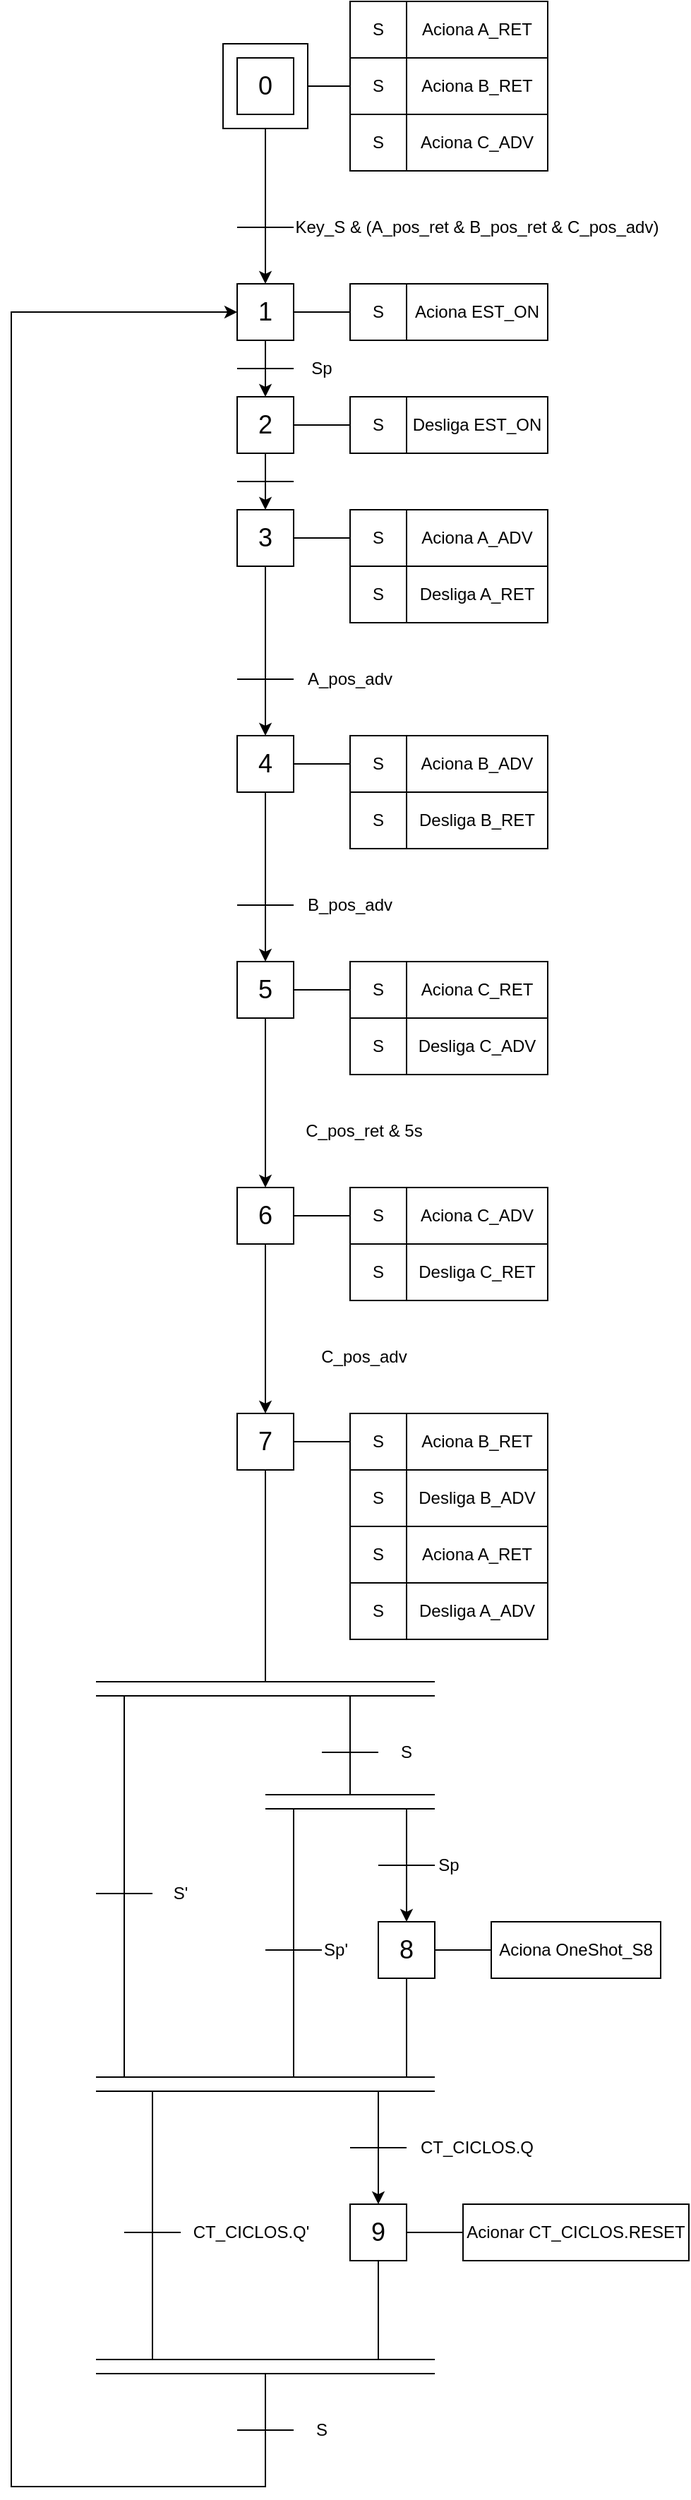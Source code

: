 <mxfile version="28.2.5">
  <diagram name="Página-1" id="C6gIqyBRJ2S_GrYtiM92">
    <mxGraphModel dx="1111" dy="467" grid="1" gridSize="10" guides="1" tooltips="1" connect="1" arrows="1" fold="1" page="1" pageScale="1" pageWidth="827" pageHeight="1169" math="0" shadow="0">
      <root>
        <mxCell id="0" />
        <mxCell id="1" parent="0" />
        <mxCell id="TUv3-__GxxW_FUCiXMgs-2" value="" style="rounded=0;whiteSpace=wrap;html=1;" vertex="1" parent="1">
          <mxGeometry x="230" y="30" width="60" height="60" as="geometry" />
        </mxCell>
        <mxCell id="TUv3-__GxxW_FUCiXMgs-1" value="&lt;font style=&quot;font-size: 18px;&quot;&gt;0&lt;/font&gt;" style="rounded=0;whiteSpace=wrap;html=1;" vertex="1" parent="1">
          <mxGeometry x="240" y="40" width="40" height="40" as="geometry" />
        </mxCell>
        <mxCell id="TUv3-__GxxW_FUCiXMgs-3" value="" style="endArrow=none;html=1;rounded=0;exitX=1;exitY=0.5;exitDx=0;exitDy=0;" edge="1" parent="1" source="TUv3-__GxxW_FUCiXMgs-2">
          <mxGeometry width="50" height="50" relative="1" as="geometry">
            <mxPoint x="510" y="280" as="sourcePoint" />
            <mxPoint x="320" y="60" as="targetPoint" />
          </mxGeometry>
        </mxCell>
        <mxCell id="TUv3-__GxxW_FUCiXMgs-4" value="Aciona A_RET" style="rounded=0;whiteSpace=wrap;html=1;" vertex="1" parent="1">
          <mxGeometry x="360" width="100" height="40" as="geometry" />
        </mxCell>
        <mxCell id="TUv3-__GxxW_FUCiXMgs-5" value="Aciona B_RET" style="rounded=0;whiteSpace=wrap;html=1;" vertex="1" parent="1">
          <mxGeometry x="360" y="40" width="100" height="40" as="geometry" />
        </mxCell>
        <mxCell id="TUv3-__GxxW_FUCiXMgs-6" value="Aciona C_ADV" style="rounded=0;whiteSpace=wrap;html=1;" vertex="1" parent="1">
          <mxGeometry x="360" y="80" width="100" height="40" as="geometry" />
        </mxCell>
        <mxCell id="TUv3-__GxxW_FUCiXMgs-7" value="" style="endArrow=classic;html=1;rounded=0;exitX=0.5;exitY=1;exitDx=0;exitDy=0;" edge="1" parent="1" source="TUv3-__GxxW_FUCiXMgs-2">
          <mxGeometry width="50" height="50" relative="1" as="geometry">
            <mxPoint x="510" y="280" as="sourcePoint" />
            <mxPoint x="260" y="200" as="targetPoint" />
          </mxGeometry>
        </mxCell>
        <mxCell id="TUv3-__GxxW_FUCiXMgs-8" value="" style="endArrow=none;html=1;rounded=0;" edge="1" parent="1">
          <mxGeometry width="50" height="50" relative="1" as="geometry">
            <mxPoint x="240" y="160" as="sourcePoint" />
            <mxPoint x="280" y="160" as="targetPoint" />
          </mxGeometry>
        </mxCell>
        <mxCell id="TUv3-__GxxW_FUCiXMgs-9" value="Key_S &amp;amp; (A_pos_ret &amp;amp; B_pos_ret &amp;amp; C_pos_adv)" style="text;html=1;align=center;verticalAlign=middle;whiteSpace=wrap;rounded=0;" vertex="1" parent="1">
          <mxGeometry x="280" y="150" width="260" height="20" as="geometry" />
        </mxCell>
        <mxCell id="TUv3-__GxxW_FUCiXMgs-10" value="&lt;font style=&quot;font-size: 18px;&quot;&gt;1&lt;/font&gt;" style="rounded=0;whiteSpace=wrap;html=1;" vertex="1" parent="1">
          <mxGeometry x="240" y="200" width="40" height="40" as="geometry" />
        </mxCell>
        <mxCell id="TUv3-__GxxW_FUCiXMgs-11" value="" style="endArrow=none;html=1;rounded=0;exitX=1;exitY=0.5;exitDx=0;exitDy=0;" edge="1" parent="1" source="TUv3-__GxxW_FUCiXMgs-10">
          <mxGeometry width="50" height="50" relative="1" as="geometry">
            <mxPoint x="390" y="250" as="sourcePoint" />
            <mxPoint x="320" y="220" as="targetPoint" />
          </mxGeometry>
        </mxCell>
        <mxCell id="TUv3-__GxxW_FUCiXMgs-12" value="Aciona EST_ON" style="rounded=0;whiteSpace=wrap;html=1;" vertex="1" parent="1">
          <mxGeometry x="360" y="200" width="100" height="40" as="geometry" />
        </mxCell>
        <mxCell id="TUv3-__GxxW_FUCiXMgs-13" value="&lt;font style=&quot;font-size: 18px;&quot;&gt;2&lt;/font&gt;" style="rounded=0;whiteSpace=wrap;html=1;" vertex="1" parent="1">
          <mxGeometry x="240" y="280" width="40" height="40" as="geometry" />
        </mxCell>
        <mxCell id="TUv3-__GxxW_FUCiXMgs-14" value="" style="endArrow=none;html=1;rounded=0;exitX=1;exitY=0.5;exitDx=0;exitDy=0;" edge="1" parent="1" source="TUv3-__GxxW_FUCiXMgs-13">
          <mxGeometry width="50" height="50" relative="1" as="geometry">
            <mxPoint x="390" y="330" as="sourcePoint" />
            <mxPoint x="320" y="300" as="targetPoint" />
          </mxGeometry>
        </mxCell>
        <mxCell id="TUv3-__GxxW_FUCiXMgs-15" value="Desliga EST_ON" style="rounded=0;whiteSpace=wrap;html=1;" vertex="1" parent="1">
          <mxGeometry x="360" y="280" width="100" height="40" as="geometry" />
        </mxCell>
        <mxCell id="TUv3-__GxxW_FUCiXMgs-16" value="" style="endArrow=classic;html=1;rounded=0;exitX=0.5;exitY=1;exitDx=0;exitDy=0;entryX=0.5;entryY=0;entryDx=0;entryDy=0;" edge="1" parent="1" source="TUv3-__GxxW_FUCiXMgs-10" target="TUv3-__GxxW_FUCiXMgs-13">
          <mxGeometry width="50" height="50" relative="1" as="geometry">
            <mxPoint x="390" y="280" as="sourcePoint" />
            <mxPoint x="440" y="230" as="targetPoint" />
          </mxGeometry>
        </mxCell>
        <mxCell id="TUv3-__GxxW_FUCiXMgs-17" value="" style="endArrow=none;html=1;rounded=0;" edge="1" parent="1">
          <mxGeometry width="50" height="50" relative="1" as="geometry">
            <mxPoint x="240" y="260" as="sourcePoint" />
            <mxPoint x="280" y="260" as="targetPoint" />
          </mxGeometry>
        </mxCell>
        <mxCell id="TUv3-__GxxW_FUCiXMgs-18" value="Sp" style="text;html=1;align=center;verticalAlign=middle;whiteSpace=wrap;rounded=0;" vertex="1" parent="1">
          <mxGeometry x="280" y="250" width="40" height="20" as="geometry" />
        </mxCell>
        <mxCell id="TUv3-__GxxW_FUCiXMgs-19" value="S" style="rounded=0;whiteSpace=wrap;html=1;" vertex="1" parent="1">
          <mxGeometry x="320" y="200" width="40" height="40" as="geometry" />
        </mxCell>
        <mxCell id="TUv3-__GxxW_FUCiXMgs-20" value="S" style="rounded=0;whiteSpace=wrap;html=1;" vertex="1" parent="1">
          <mxGeometry x="320" y="280" width="40" height="40" as="geometry" />
        </mxCell>
        <mxCell id="TUv3-__GxxW_FUCiXMgs-21" value="&lt;font style=&quot;font-size: 18px;&quot;&gt;3&lt;/font&gt;" style="rounded=0;whiteSpace=wrap;html=1;" vertex="1" parent="1">
          <mxGeometry x="240" y="360" width="40" height="40" as="geometry" />
        </mxCell>
        <mxCell id="TUv3-__GxxW_FUCiXMgs-22" value="" style="endArrow=none;html=1;rounded=0;exitX=1;exitY=0.5;exitDx=0;exitDy=0;" edge="1" parent="1" source="TUv3-__GxxW_FUCiXMgs-21">
          <mxGeometry width="50" height="50" relative="1" as="geometry">
            <mxPoint x="390" y="410" as="sourcePoint" />
            <mxPoint x="320" y="380" as="targetPoint" />
          </mxGeometry>
        </mxCell>
        <mxCell id="TUv3-__GxxW_FUCiXMgs-23" value="Aciona A_ADV" style="rounded=0;whiteSpace=wrap;html=1;" vertex="1" parent="1">
          <mxGeometry x="360" y="360" width="100" height="40" as="geometry" />
        </mxCell>
        <mxCell id="TUv3-__GxxW_FUCiXMgs-24" value="" style="endArrow=classic;html=1;rounded=0;exitX=0.5;exitY=1;exitDx=0;exitDy=0;entryX=0.5;entryY=0;entryDx=0;entryDy=0;" edge="1" parent="1" target="TUv3-__GxxW_FUCiXMgs-21">
          <mxGeometry width="50" height="50" relative="1" as="geometry">
            <mxPoint x="260" y="320" as="sourcePoint" />
            <mxPoint x="440" y="310" as="targetPoint" />
          </mxGeometry>
        </mxCell>
        <mxCell id="TUv3-__GxxW_FUCiXMgs-25" value="" style="endArrow=none;html=1;rounded=0;" edge="1" parent="1">
          <mxGeometry width="50" height="50" relative="1" as="geometry">
            <mxPoint x="240" y="340" as="sourcePoint" />
            <mxPoint x="280" y="340" as="targetPoint" />
          </mxGeometry>
        </mxCell>
        <mxCell id="TUv3-__GxxW_FUCiXMgs-27" value="S" style="rounded=0;whiteSpace=wrap;html=1;" vertex="1" parent="1">
          <mxGeometry x="320" y="360" width="40" height="40" as="geometry" />
        </mxCell>
        <mxCell id="TUv3-__GxxW_FUCiXMgs-28" value="&lt;font style=&quot;font-size: 18px;&quot;&gt;4&lt;/font&gt;" style="rounded=0;whiteSpace=wrap;html=1;" vertex="1" parent="1">
          <mxGeometry x="240" y="520" width="40" height="40" as="geometry" />
        </mxCell>
        <mxCell id="TUv3-__GxxW_FUCiXMgs-29" value="" style="endArrow=none;html=1;rounded=0;exitX=1;exitY=0.5;exitDx=0;exitDy=0;" edge="1" parent="1" source="TUv3-__GxxW_FUCiXMgs-28">
          <mxGeometry width="50" height="50" relative="1" as="geometry">
            <mxPoint x="390" y="570" as="sourcePoint" />
            <mxPoint x="320" y="540" as="targetPoint" />
          </mxGeometry>
        </mxCell>
        <mxCell id="TUv3-__GxxW_FUCiXMgs-30" value="Aciona B_ADV" style="rounded=0;whiteSpace=wrap;html=1;" vertex="1" parent="1">
          <mxGeometry x="360" y="520" width="100" height="40" as="geometry" />
        </mxCell>
        <mxCell id="TUv3-__GxxW_FUCiXMgs-31" value="" style="endArrow=classic;html=1;rounded=0;exitX=0.5;exitY=1;exitDx=0;exitDy=0;entryX=0.5;entryY=0;entryDx=0;entryDy=0;" edge="1" parent="1" target="TUv3-__GxxW_FUCiXMgs-28">
          <mxGeometry width="50" height="50" relative="1" as="geometry">
            <mxPoint x="260" y="400" as="sourcePoint" />
            <mxPoint x="440" y="390" as="targetPoint" />
          </mxGeometry>
        </mxCell>
        <mxCell id="TUv3-__GxxW_FUCiXMgs-32" value="" style="endArrow=none;html=1;rounded=0;" edge="1" parent="1">
          <mxGeometry width="50" height="50" relative="1" as="geometry">
            <mxPoint x="240" y="480" as="sourcePoint" />
            <mxPoint x="280" y="480" as="targetPoint" />
          </mxGeometry>
        </mxCell>
        <mxCell id="TUv3-__GxxW_FUCiXMgs-33" value="A_pos_adv" style="text;html=1;align=center;verticalAlign=middle;whiteSpace=wrap;rounded=0;" vertex="1" parent="1">
          <mxGeometry x="280" y="470" width="80" height="20" as="geometry" />
        </mxCell>
        <mxCell id="TUv3-__GxxW_FUCiXMgs-34" value="S" style="rounded=0;whiteSpace=wrap;html=1;" vertex="1" parent="1">
          <mxGeometry x="320" y="520" width="40" height="40" as="geometry" />
        </mxCell>
        <mxCell id="TUv3-__GxxW_FUCiXMgs-35" value="S" style="rounded=0;whiteSpace=wrap;html=1;" vertex="1" parent="1">
          <mxGeometry x="320" width="40" height="40" as="geometry" />
        </mxCell>
        <mxCell id="TUv3-__GxxW_FUCiXMgs-36" value="S" style="rounded=0;whiteSpace=wrap;html=1;" vertex="1" parent="1">
          <mxGeometry x="320" y="40" width="40" height="40" as="geometry" />
        </mxCell>
        <mxCell id="TUv3-__GxxW_FUCiXMgs-37" value="S" style="rounded=0;whiteSpace=wrap;html=1;" vertex="1" parent="1">
          <mxGeometry x="320" y="80" width="40" height="40" as="geometry" />
        </mxCell>
        <mxCell id="TUv3-__GxxW_FUCiXMgs-38" value="Desliga A_RET" style="rounded=0;whiteSpace=wrap;html=1;" vertex="1" parent="1">
          <mxGeometry x="360" y="400" width="100" height="40" as="geometry" />
        </mxCell>
        <mxCell id="TUv3-__GxxW_FUCiXMgs-39" value="S" style="rounded=0;whiteSpace=wrap;html=1;" vertex="1" parent="1">
          <mxGeometry x="320" y="400" width="40" height="40" as="geometry" />
        </mxCell>
        <mxCell id="TUv3-__GxxW_FUCiXMgs-40" value="Desliga B_RET" style="rounded=0;whiteSpace=wrap;html=1;" vertex="1" parent="1">
          <mxGeometry x="360" y="560" width="100" height="40" as="geometry" />
        </mxCell>
        <mxCell id="TUv3-__GxxW_FUCiXMgs-41" value="S" style="rounded=0;whiteSpace=wrap;html=1;" vertex="1" parent="1">
          <mxGeometry x="320" y="560" width="40" height="40" as="geometry" />
        </mxCell>
        <mxCell id="TUv3-__GxxW_FUCiXMgs-42" value="&lt;font style=&quot;font-size: 18px;&quot;&gt;5&lt;/font&gt;" style="rounded=0;whiteSpace=wrap;html=1;" vertex="1" parent="1">
          <mxGeometry x="240" y="680" width="40" height="40" as="geometry" />
        </mxCell>
        <mxCell id="TUv3-__GxxW_FUCiXMgs-43" value="" style="endArrow=none;html=1;rounded=0;exitX=1;exitY=0.5;exitDx=0;exitDy=0;" edge="1" parent="1" source="TUv3-__GxxW_FUCiXMgs-42">
          <mxGeometry width="50" height="50" relative="1" as="geometry">
            <mxPoint x="390" y="730" as="sourcePoint" />
            <mxPoint x="320" y="700" as="targetPoint" />
          </mxGeometry>
        </mxCell>
        <mxCell id="TUv3-__GxxW_FUCiXMgs-44" value="Aciona C_RET" style="rounded=0;whiteSpace=wrap;html=1;" vertex="1" parent="1">
          <mxGeometry x="360" y="680" width="100" height="40" as="geometry" />
        </mxCell>
        <mxCell id="TUv3-__GxxW_FUCiXMgs-45" value="" style="endArrow=classic;html=1;rounded=0;exitX=0.5;exitY=1;exitDx=0;exitDy=0;entryX=0.5;entryY=0;entryDx=0;entryDy=0;" edge="1" parent="1" target="TUv3-__GxxW_FUCiXMgs-42">
          <mxGeometry width="50" height="50" relative="1" as="geometry">
            <mxPoint x="260" y="560" as="sourcePoint" />
            <mxPoint x="440" y="550" as="targetPoint" />
          </mxGeometry>
        </mxCell>
        <mxCell id="TUv3-__GxxW_FUCiXMgs-46" value="" style="endArrow=none;html=1;rounded=0;" edge="1" parent="1">
          <mxGeometry width="50" height="50" relative="1" as="geometry">
            <mxPoint x="240" y="640" as="sourcePoint" />
            <mxPoint x="280" y="640" as="targetPoint" />
          </mxGeometry>
        </mxCell>
        <mxCell id="TUv3-__GxxW_FUCiXMgs-47" value="B_pos_adv" style="text;html=1;align=center;verticalAlign=middle;whiteSpace=wrap;rounded=0;" vertex="1" parent="1">
          <mxGeometry x="280" y="630" width="80" height="20" as="geometry" />
        </mxCell>
        <mxCell id="TUv3-__GxxW_FUCiXMgs-48" value="S" style="rounded=0;whiteSpace=wrap;html=1;" vertex="1" parent="1">
          <mxGeometry x="320" y="680" width="40" height="40" as="geometry" />
        </mxCell>
        <mxCell id="TUv3-__GxxW_FUCiXMgs-49" value="Desliga C_ADV" style="rounded=0;whiteSpace=wrap;html=1;" vertex="1" parent="1">
          <mxGeometry x="360" y="720" width="100" height="40" as="geometry" />
        </mxCell>
        <mxCell id="TUv3-__GxxW_FUCiXMgs-50" value="S" style="rounded=0;whiteSpace=wrap;html=1;" vertex="1" parent="1">
          <mxGeometry x="320" y="720" width="40" height="40" as="geometry" />
        </mxCell>
        <mxCell id="TUv3-__GxxW_FUCiXMgs-51" value="&lt;font style=&quot;font-size: 18px;&quot;&gt;6&lt;/font&gt;" style="rounded=0;whiteSpace=wrap;html=1;" vertex="1" parent="1">
          <mxGeometry x="240" y="840" width="40" height="40" as="geometry" />
        </mxCell>
        <mxCell id="TUv3-__GxxW_FUCiXMgs-52" value="" style="endArrow=none;html=1;rounded=0;exitX=1;exitY=0.5;exitDx=0;exitDy=0;" edge="1" parent="1" source="TUv3-__GxxW_FUCiXMgs-51">
          <mxGeometry width="50" height="50" relative="1" as="geometry">
            <mxPoint x="390" y="890" as="sourcePoint" />
            <mxPoint x="320" y="860" as="targetPoint" />
          </mxGeometry>
        </mxCell>
        <mxCell id="TUv3-__GxxW_FUCiXMgs-53" value="Aciona C_ADV" style="rounded=0;whiteSpace=wrap;html=1;" vertex="1" parent="1">
          <mxGeometry x="360" y="840" width="100" height="40" as="geometry" />
        </mxCell>
        <mxCell id="TUv3-__GxxW_FUCiXMgs-54" value="S" style="rounded=0;whiteSpace=wrap;html=1;" vertex="1" parent="1">
          <mxGeometry x="320" y="840" width="40" height="40" as="geometry" />
        </mxCell>
        <mxCell id="TUv3-__GxxW_FUCiXMgs-55" value="Desliga C_RET" style="rounded=0;whiteSpace=wrap;html=1;" vertex="1" parent="1">
          <mxGeometry x="360" y="880" width="100" height="40" as="geometry" />
        </mxCell>
        <mxCell id="TUv3-__GxxW_FUCiXMgs-56" value="S" style="rounded=0;whiteSpace=wrap;html=1;" vertex="1" parent="1">
          <mxGeometry x="320" y="880" width="40" height="40" as="geometry" />
        </mxCell>
        <mxCell id="TUv3-__GxxW_FUCiXMgs-57" value="" style="endArrow=classic;html=1;rounded=0;exitX=0.5;exitY=1;exitDx=0;exitDy=0;entryX=0.5;entryY=0;entryDx=0;entryDy=0;" edge="1" parent="1">
          <mxGeometry width="50" height="50" relative="1" as="geometry">
            <mxPoint x="260" y="720" as="sourcePoint" />
            <mxPoint x="260" y="840" as="targetPoint" />
          </mxGeometry>
        </mxCell>
        <mxCell id="TUv3-__GxxW_FUCiXMgs-58" value="" style="endArrow=none;html=1;rounded=0;" edge="1" parent="1">
          <mxGeometry width="50" height="50" relative="1" as="geometry">
            <mxPoint x="240" y="840" as="sourcePoint" />
            <mxPoint x="280" y="840" as="targetPoint" />
          </mxGeometry>
        </mxCell>
        <mxCell id="TUv3-__GxxW_FUCiXMgs-59" value="C_pos_ret &amp;amp; 5s" style="text;html=1;align=center;verticalAlign=middle;whiteSpace=wrap;rounded=0;" vertex="1" parent="1">
          <mxGeometry x="280" y="790" width="100" height="20" as="geometry" />
        </mxCell>
        <mxCell id="TUv3-__GxxW_FUCiXMgs-60" value="&lt;font style=&quot;font-size: 18px;&quot;&gt;7&lt;/font&gt;" style="rounded=0;whiteSpace=wrap;html=1;" vertex="1" parent="1">
          <mxGeometry x="240" y="1000" width="40" height="40" as="geometry" />
        </mxCell>
        <mxCell id="TUv3-__GxxW_FUCiXMgs-61" value="" style="endArrow=none;html=1;rounded=0;exitX=1;exitY=0.5;exitDx=0;exitDy=0;" edge="1" parent="1" source="TUv3-__GxxW_FUCiXMgs-60">
          <mxGeometry width="50" height="50" relative="1" as="geometry">
            <mxPoint x="390" y="1050" as="sourcePoint" />
            <mxPoint x="320" y="1020" as="targetPoint" />
          </mxGeometry>
        </mxCell>
        <mxCell id="TUv3-__GxxW_FUCiXMgs-62" value="Aciona B_RET" style="rounded=0;whiteSpace=wrap;html=1;" vertex="1" parent="1">
          <mxGeometry x="360" y="1000" width="100" height="40" as="geometry" />
        </mxCell>
        <mxCell id="TUv3-__GxxW_FUCiXMgs-63" value="S" style="rounded=0;whiteSpace=wrap;html=1;" vertex="1" parent="1">
          <mxGeometry x="320" y="1000" width="40" height="40" as="geometry" />
        </mxCell>
        <mxCell id="TUv3-__GxxW_FUCiXMgs-64" value="Desliga B_ADV" style="rounded=0;whiteSpace=wrap;html=1;" vertex="1" parent="1">
          <mxGeometry x="360" y="1040" width="100" height="40" as="geometry" />
        </mxCell>
        <mxCell id="TUv3-__GxxW_FUCiXMgs-65" value="S" style="rounded=0;whiteSpace=wrap;html=1;" vertex="1" parent="1">
          <mxGeometry x="320" y="1040" width="40" height="40" as="geometry" />
        </mxCell>
        <mxCell id="TUv3-__GxxW_FUCiXMgs-66" value="" style="endArrow=classic;html=1;rounded=0;exitX=0.5;exitY=1;exitDx=0;exitDy=0;entryX=0.5;entryY=0;entryDx=0;entryDy=0;" edge="1" parent="1">
          <mxGeometry width="50" height="50" relative="1" as="geometry">
            <mxPoint x="260" y="880" as="sourcePoint" />
            <mxPoint x="260" y="1000" as="targetPoint" />
          </mxGeometry>
        </mxCell>
        <mxCell id="TUv3-__GxxW_FUCiXMgs-67" value="" style="endArrow=none;html=1;rounded=0;" edge="1" parent="1">
          <mxGeometry width="50" height="50" relative="1" as="geometry">
            <mxPoint x="240" y="1000" as="sourcePoint" />
            <mxPoint x="280" y="1000" as="targetPoint" />
          </mxGeometry>
        </mxCell>
        <mxCell id="TUv3-__GxxW_FUCiXMgs-68" value="C_pos_adv" style="text;html=1;align=center;verticalAlign=middle;whiteSpace=wrap;rounded=0;" vertex="1" parent="1">
          <mxGeometry x="280" y="950" width="100" height="20" as="geometry" />
        </mxCell>
        <mxCell id="TUv3-__GxxW_FUCiXMgs-69" value="Aciona A_RET" style="rounded=0;whiteSpace=wrap;html=1;" vertex="1" parent="1">
          <mxGeometry x="360" y="1080" width="100" height="40" as="geometry" />
        </mxCell>
        <mxCell id="TUv3-__GxxW_FUCiXMgs-70" value="S" style="rounded=0;whiteSpace=wrap;html=1;" vertex="1" parent="1">
          <mxGeometry x="320" y="1080" width="40" height="40" as="geometry" />
        </mxCell>
        <mxCell id="TUv3-__GxxW_FUCiXMgs-71" value="Desliga A_ADV" style="rounded=0;whiteSpace=wrap;html=1;" vertex="1" parent="1">
          <mxGeometry x="360" y="1120" width="100" height="40" as="geometry" />
        </mxCell>
        <mxCell id="TUv3-__GxxW_FUCiXMgs-72" value="S" style="rounded=0;whiteSpace=wrap;html=1;" vertex="1" parent="1">
          <mxGeometry x="320" y="1120" width="40" height="40" as="geometry" />
        </mxCell>
        <mxCell id="TUv3-__GxxW_FUCiXMgs-73" value="" style="endArrow=none;html=1;rounded=0;entryX=0.5;entryY=1;entryDx=0;entryDy=0;" edge="1" parent="1" target="TUv3-__GxxW_FUCiXMgs-60">
          <mxGeometry width="50" height="50" relative="1" as="geometry">
            <mxPoint x="260" y="1190" as="sourcePoint" />
            <mxPoint x="440" y="1070" as="targetPoint" />
          </mxGeometry>
        </mxCell>
        <mxCell id="TUv3-__GxxW_FUCiXMgs-74" value="" style="endArrow=none;html=1;rounded=0;" edge="1" parent="1">
          <mxGeometry width="50" height="50" relative="1" as="geometry">
            <mxPoint x="140" y="1190" as="sourcePoint" />
            <mxPoint x="380" y="1190" as="targetPoint" />
          </mxGeometry>
        </mxCell>
        <mxCell id="TUv3-__GxxW_FUCiXMgs-75" value="" style="endArrow=none;html=1;rounded=0;" edge="1" parent="1">
          <mxGeometry width="50" height="50" relative="1" as="geometry">
            <mxPoint x="140" y="1200" as="sourcePoint" />
            <mxPoint x="380" y="1200" as="targetPoint" />
          </mxGeometry>
        </mxCell>
        <mxCell id="TUv3-__GxxW_FUCiXMgs-76" value="" style="endArrow=none;html=1;rounded=0;" edge="1" parent="1">
          <mxGeometry width="50" height="50" relative="1" as="geometry">
            <mxPoint x="160" y="1200" as="sourcePoint" />
            <mxPoint x="160" y="1470" as="targetPoint" />
          </mxGeometry>
        </mxCell>
        <mxCell id="TUv3-__GxxW_FUCiXMgs-77" value="" style="endArrow=none;html=1;rounded=0;" edge="1" parent="1">
          <mxGeometry width="50" height="50" relative="1" as="geometry">
            <mxPoint x="320" y="1200" as="sourcePoint" />
            <mxPoint x="320" y="1270" as="targetPoint" />
          </mxGeometry>
        </mxCell>
        <mxCell id="TUv3-__GxxW_FUCiXMgs-78" value="" style="endArrow=none;html=1;rounded=0;" edge="1" parent="1">
          <mxGeometry width="50" height="50" relative="1" as="geometry">
            <mxPoint x="260" y="1270" as="sourcePoint" />
            <mxPoint x="380" y="1270" as="targetPoint" />
          </mxGeometry>
        </mxCell>
        <mxCell id="TUv3-__GxxW_FUCiXMgs-79" value="" style="endArrow=none;html=1;rounded=0;" edge="1" parent="1">
          <mxGeometry width="50" height="50" relative="1" as="geometry">
            <mxPoint x="260" y="1280" as="sourcePoint" />
            <mxPoint x="380" y="1280" as="targetPoint" />
          </mxGeometry>
        </mxCell>
        <mxCell id="TUv3-__GxxW_FUCiXMgs-80" value="" style="endArrow=none;html=1;rounded=0;" edge="1" parent="1">
          <mxGeometry width="50" height="50" relative="1" as="geometry">
            <mxPoint x="300" y="1240" as="sourcePoint" />
            <mxPoint x="340" y="1240" as="targetPoint" />
          </mxGeometry>
        </mxCell>
        <mxCell id="TUv3-__GxxW_FUCiXMgs-81" value="S" style="text;html=1;align=center;verticalAlign=middle;whiteSpace=wrap;rounded=0;" vertex="1" parent="1">
          <mxGeometry x="340" y="1230" width="40" height="20" as="geometry" />
        </mxCell>
        <mxCell id="TUv3-__GxxW_FUCiXMgs-82" value="" style="endArrow=none;html=1;rounded=0;" edge="1" parent="1">
          <mxGeometry width="50" height="50" relative="1" as="geometry">
            <mxPoint x="280" y="1280" as="sourcePoint" />
            <mxPoint x="280" y="1470" as="targetPoint" />
          </mxGeometry>
        </mxCell>
        <mxCell id="TUv3-__GxxW_FUCiXMgs-83" value="" style="endArrow=none;html=1;rounded=0;entryX=0;entryY=0.5;entryDx=0;entryDy=0;" edge="1" parent="1" target="TUv3-__GxxW_FUCiXMgs-84">
          <mxGeometry width="50" height="50" relative="1" as="geometry">
            <mxPoint x="260" y="1380" as="sourcePoint" />
            <mxPoint x="300" y="1380" as="targetPoint" />
          </mxGeometry>
        </mxCell>
        <mxCell id="TUv3-__GxxW_FUCiXMgs-84" value="Sp&#39;" style="text;html=1;align=center;verticalAlign=middle;whiteSpace=wrap;rounded=0;" vertex="1" parent="1">
          <mxGeometry x="300" y="1370" width="20" height="20" as="geometry" />
        </mxCell>
        <mxCell id="TUv3-__GxxW_FUCiXMgs-86" value="" style="endArrow=none;html=1;rounded=0;" edge="1" parent="1">
          <mxGeometry width="50" height="50" relative="1" as="geometry">
            <mxPoint x="340" y="1320" as="sourcePoint" />
            <mxPoint x="380" y="1320" as="targetPoint" />
          </mxGeometry>
        </mxCell>
        <mxCell id="TUv3-__GxxW_FUCiXMgs-87" value="Sp" style="text;html=1;align=center;verticalAlign=middle;whiteSpace=wrap;rounded=0;" vertex="1" parent="1">
          <mxGeometry x="380" y="1310" width="20" height="20" as="geometry" />
        </mxCell>
        <mxCell id="TUv3-__GxxW_FUCiXMgs-88" value="&lt;font style=&quot;font-size: 18px;&quot;&gt;8&lt;/font&gt;" style="rounded=0;whiteSpace=wrap;html=1;" vertex="1" parent="1">
          <mxGeometry x="340" y="1360" width="40" height="40" as="geometry" />
        </mxCell>
        <mxCell id="TUv3-__GxxW_FUCiXMgs-89" value="" style="endArrow=classic;html=1;rounded=0;entryX=0.5;entryY=0;entryDx=0;entryDy=0;" edge="1" parent="1" target="TUv3-__GxxW_FUCiXMgs-88">
          <mxGeometry width="50" height="50" relative="1" as="geometry">
            <mxPoint x="360" y="1280" as="sourcePoint" />
            <mxPoint x="420" y="1280" as="targetPoint" />
          </mxGeometry>
        </mxCell>
        <mxCell id="TUv3-__GxxW_FUCiXMgs-90" value="" style="endArrow=none;html=1;rounded=0;exitX=1;exitY=0.5;exitDx=0;exitDy=0;" edge="1" parent="1" source="TUv3-__GxxW_FUCiXMgs-88">
          <mxGeometry width="50" height="50" relative="1" as="geometry">
            <mxPoint x="370" y="1300" as="sourcePoint" />
            <mxPoint x="420" y="1380" as="targetPoint" />
          </mxGeometry>
        </mxCell>
        <mxCell id="TUv3-__GxxW_FUCiXMgs-91" value="Aciona OneShot_S8" style="rounded=0;whiteSpace=wrap;html=1;" vertex="1" parent="1">
          <mxGeometry x="420" y="1360" width="120" height="40" as="geometry" />
        </mxCell>
        <mxCell id="TUv3-__GxxW_FUCiXMgs-92" value="" style="endArrow=none;html=1;rounded=0;" edge="1" parent="1">
          <mxGeometry width="50" height="50" relative="1" as="geometry">
            <mxPoint x="360" y="1400" as="sourcePoint" />
            <mxPoint x="360" y="1470" as="targetPoint" />
          </mxGeometry>
        </mxCell>
        <mxCell id="TUv3-__GxxW_FUCiXMgs-93" value="" style="endArrow=none;html=1;rounded=0;" edge="1" parent="1">
          <mxGeometry width="50" height="50" relative="1" as="geometry">
            <mxPoint x="140" y="1340" as="sourcePoint" />
            <mxPoint x="180" y="1340" as="targetPoint" />
          </mxGeometry>
        </mxCell>
        <mxCell id="TUv3-__GxxW_FUCiXMgs-94" value="S&#39;" style="text;html=1;align=center;verticalAlign=middle;whiteSpace=wrap;rounded=0;" vertex="1" parent="1">
          <mxGeometry x="180" y="1330" width="40" height="20" as="geometry" />
        </mxCell>
        <mxCell id="TUv3-__GxxW_FUCiXMgs-95" value="" style="endArrow=none;html=1;rounded=0;" edge="1" parent="1">
          <mxGeometry width="50" height="50" relative="1" as="geometry">
            <mxPoint x="140" y="1470" as="sourcePoint" />
            <mxPoint x="380" y="1470" as="targetPoint" />
          </mxGeometry>
        </mxCell>
        <mxCell id="TUv3-__GxxW_FUCiXMgs-96" value="" style="endArrow=none;html=1;rounded=0;" edge="1" parent="1">
          <mxGeometry width="50" height="50" relative="1" as="geometry">
            <mxPoint x="140" y="1480" as="sourcePoint" />
            <mxPoint x="380" y="1480" as="targetPoint" />
          </mxGeometry>
        </mxCell>
        <mxCell id="TUv3-__GxxW_FUCiXMgs-98" value="" style="endArrow=classic;html=1;rounded=0;" edge="1" parent="1">
          <mxGeometry width="50" height="50" relative="1" as="geometry">
            <mxPoint x="340" y="1480" as="sourcePoint" />
            <mxPoint x="340" y="1560" as="targetPoint" />
          </mxGeometry>
        </mxCell>
        <mxCell id="TUv3-__GxxW_FUCiXMgs-99" value="" style="endArrow=none;html=1;rounded=0;" edge="1" parent="1">
          <mxGeometry width="50" height="50" relative="1" as="geometry">
            <mxPoint x="320" y="1520" as="sourcePoint" />
            <mxPoint x="360" y="1520" as="targetPoint" />
          </mxGeometry>
        </mxCell>
        <mxCell id="TUv3-__GxxW_FUCiXMgs-100" value="CT_CICLOS.Q" style="text;html=1;align=center;verticalAlign=middle;whiteSpace=wrap;rounded=0;" vertex="1" parent="1">
          <mxGeometry x="360" y="1510" width="100" height="20" as="geometry" />
        </mxCell>
        <mxCell id="TUv3-__GxxW_FUCiXMgs-101" value="&lt;font style=&quot;font-size: 18px;&quot;&gt;9&lt;/font&gt;" style="rounded=0;whiteSpace=wrap;html=1;" vertex="1" parent="1">
          <mxGeometry x="320" y="1560" width="40" height="40" as="geometry" />
        </mxCell>
        <mxCell id="TUv3-__GxxW_FUCiXMgs-102" value="" style="endArrow=none;html=1;rounded=0;exitX=1;exitY=0.5;exitDx=0;exitDy=0;" edge="1" parent="1" source="TUv3-__GxxW_FUCiXMgs-101">
          <mxGeometry width="50" height="50" relative="1" as="geometry">
            <mxPoint x="390" y="1510" as="sourcePoint" />
            <mxPoint x="400" y="1580" as="targetPoint" />
          </mxGeometry>
        </mxCell>
        <mxCell id="TUv3-__GxxW_FUCiXMgs-103" value="Acionar CT_CICLOS.RESET" style="rounded=0;whiteSpace=wrap;html=1;" vertex="1" parent="1">
          <mxGeometry x="400" y="1560" width="160" height="40" as="geometry" />
        </mxCell>
        <mxCell id="TUv3-__GxxW_FUCiXMgs-105" value="" style="endArrow=none;html=1;rounded=0;" edge="1" parent="1">
          <mxGeometry width="50" height="50" relative="1" as="geometry">
            <mxPoint x="180" y="1480" as="sourcePoint" />
            <mxPoint x="180" y="1670" as="targetPoint" />
          </mxGeometry>
        </mxCell>
        <mxCell id="TUv3-__GxxW_FUCiXMgs-106" value="" style="endArrow=none;html=1;rounded=0;exitX=0.5;exitY=1;exitDx=0;exitDy=0;" edge="1" parent="1" source="TUv3-__GxxW_FUCiXMgs-101">
          <mxGeometry width="50" height="50" relative="1" as="geometry">
            <mxPoint x="390" y="1630" as="sourcePoint" />
            <mxPoint x="340" y="1670" as="targetPoint" />
          </mxGeometry>
        </mxCell>
        <mxCell id="TUv3-__GxxW_FUCiXMgs-107" value="" style="endArrow=none;html=1;rounded=0;" edge="1" parent="1">
          <mxGeometry width="50" height="50" relative="1" as="geometry">
            <mxPoint x="140" y="1670" as="sourcePoint" />
            <mxPoint x="380" y="1670" as="targetPoint" />
          </mxGeometry>
        </mxCell>
        <mxCell id="TUv3-__GxxW_FUCiXMgs-108" value="" style="endArrow=none;html=1;rounded=0;" edge="1" parent="1">
          <mxGeometry width="50" height="50" relative="1" as="geometry">
            <mxPoint x="140" y="1680" as="sourcePoint" />
            <mxPoint x="380" y="1680" as="targetPoint" />
          </mxGeometry>
        </mxCell>
        <mxCell id="TUv3-__GxxW_FUCiXMgs-109" value="" style="endArrow=none;html=1;rounded=0;" edge="1" parent="1">
          <mxGeometry width="50" height="50" relative="1" as="geometry">
            <mxPoint x="160" y="1580" as="sourcePoint" />
            <mxPoint x="200" y="1580" as="targetPoint" />
          </mxGeometry>
        </mxCell>
        <mxCell id="TUv3-__GxxW_FUCiXMgs-110" value="CT_CICLOS.Q&#39;" style="text;html=1;align=center;verticalAlign=middle;whiteSpace=wrap;rounded=0;" vertex="1" parent="1">
          <mxGeometry x="200" y="1570" width="100" height="20" as="geometry" />
        </mxCell>
        <mxCell id="TUv3-__GxxW_FUCiXMgs-111" value="" style="endArrow=classic;html=1;rounded=0;entryX=0;entryY=0.5;entryDx=0;entryDy=0;" edge="1" parent="1" target="TUv3-__GxxW_FUCiXMgs-10">
          <mxGeometry width="50" height="50" relative="1" as="geometry">
            <mxPoint x="260" y="1680" as="sourcePoint" />
            <mxPoint x="60" y="1320" as="targetPoint" />
            <Array as="points">
              <mxPoint x="260" y="1760" />
              <mxPoint x="80" y="1760" />
              <mxPoint x="80" y="220" />
            </Array>
          </mxGeometry>
        </mxCell>
        <mxCell id="TUv3-__GxxW_FUCiXMgs-112" value="" style="endArrow=none;html=1;rounded=0;" edge="1" parent="1">
          <mxGeometry width="50" height="50" relative="1" as="geometry">
            <mxPoint x="240" y="1720" as="sourcePoint" />
            <mxPoint x="280" y="1720" as="targetPoint" />
          </mxGeometry>
        </mxCell>
        <mxCell id="TUv3-__GxxW_FUCiXMgs-113" value="S" style="text;html=1;align=center;verticalAlign=middle;whiteSpace=wrap;rounded=0;" vertex="1" parent="1">
          <mxGeometry x="280" y="1710" width="40" height="20" as="geometry" />
        </mxCell>
      </root>
    </mxGraphModel>
  </diagram>
</mxfile>
